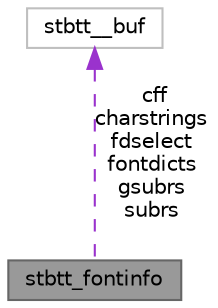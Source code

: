 digraph "stbtt_fontinfo"
{
 // LATEX_PDF_SIZE
  bgcolor="transparent";
  edge [fontname=Helvetica,fontsize=10,labelfontname=Helvetica,labelfontsize=10];
  node [fontname=Helvetica,fontsize=10,shape=box,height=0.2,width=0.4];
  Node1 [label="stbtt_fontinfo",height=0.2,width=0.4,color="gray40", fillcolor="grey60", style="filled", fontcolor="black",tooltip=" "];
  Node2 -> Node1 [dir="back",color="darkorchid3",style="dashed",label=" cff\ncharstrings\nfdselect\nfontdicts\ngsubrs\nsubrs" ];
  Node2 [label="stbtt__buf",height=0.2,width=0.4,color="grey75", fillcolor="white", style="filled",URL="$structstbtt____buf.html",tooltip=" "];
}
